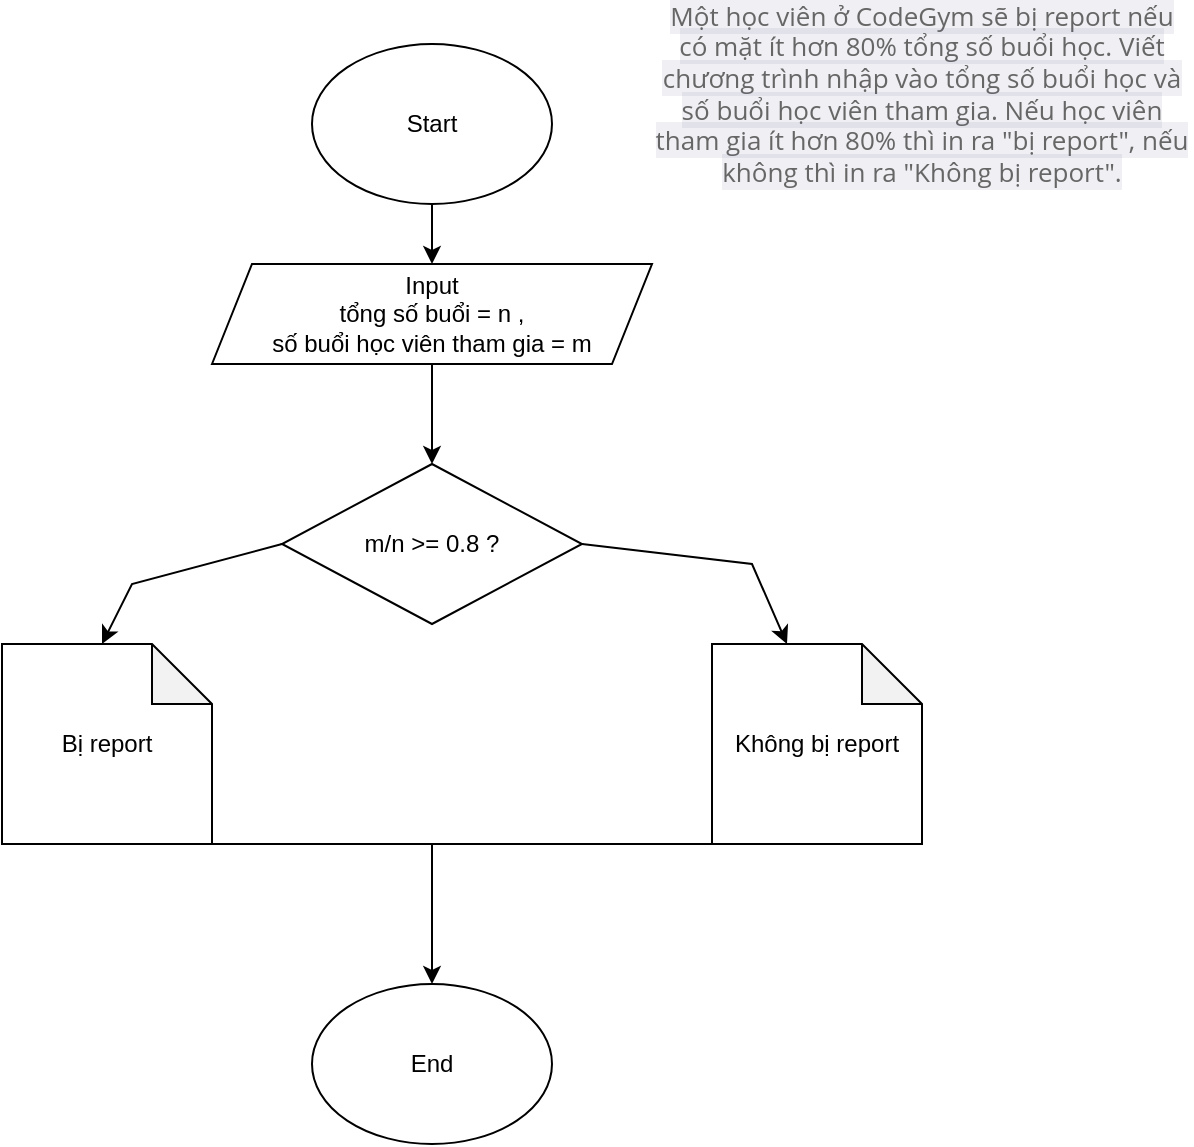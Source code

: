 <mxfile version="16.6.2" type="device"><diagram id="uWrFZJeJz-SVFk3hfw7a" name="Page-1"><mxGraphModel dx="1038" dy="579" grid="1" gridSize="10" guides="1" tooltips="1" connect="1" arrows="1" fold="1" page="1" pageScale="1" pageWidth="827" pageHeight="1169" math="0" shadow="0"><root><mxCell id="0"/><mxCell id="1" parent="0"/><mxCell id="sxartxa-53ERad_pdzEb-1" value="&lt;span style=&quot;color: rgb(102 , 102 , 102) ; font-family: &amp;#34;open sans&amp;#34; ; font-size: 13px ; background-color: rgba(82 , 82 , 128 , 0.09)&quot;&gt;Một học viên ở CodeGym sẽ bị report nếu có mặt ít hơn 80% tổng số buổi học. Viết chương trình nhập vào tổng số buổi học và số buổi học viên tham gia. Nếu học viên tham gia ít hơn 80% thì in ra &quot;bị report&quot;, nếu không thì in ra &quot;Không bị report&quot;.&lt;/span&gt;" style="text;html=1;strokeColor=none;fillColor=none;align=center;verticalAlign=middle;whiteSpace=wrap;rounded=0;" vertex="1" parent="1"><mxGeometry x="510" y="70" width="270" height="30" as="geometry"/></mxCell><mxCell id="sxartxa-53ERad_pdzEb-2" value="Start" style="ellipse;whiteSpace=wrap;html=1;" vertex="1" parent="1"><mxGeometry x="340" y="60" width="120" height="80" as="geometry"/></mxCell><mxCell id="sxartxa-53ERad_pdzEb-3" value="Input &lt;br&gt;tổng số buổi = n , &lt;br&gt;số buổi học viên tham gia = m" style="shape=parallelogram;perimeter=parallelogramPerimeter;whiteSpace=wrap;html=1;fixedSize=1;" vertex="1" parent="1"><mxGeometry x="290" y="170" width="220" height="50" as="geometry"/></mxCell><mxCell id="sxartxa-53ERad_pdzEb-6" value="End" style="ellipse;whiteSpace=wrap;html=1;" vertex="1" parent="1"><mxGeometry x="340" y="530" width="120" height="80" as="geometry"/></mxCell><mxCell id="sxartxa-53ERad_pdzEb-7" value="" style="endArrow=classic;html=1;rounded=0;entryX=0;entryY=0;entryDx=50;entryDy=0;entryPerimeter=0;exitX=0;exitY=0.5;exitDx=0;exitDy=0;" edge="1" parent="1" source="sxartxa-53ERad_pdzEb-11" target="sxartxa-53ERad_pdzEb-12"><mxGeometry width="50" height="50" relative="1" as="geometry"><mxPoint x="400" y="320" as="sourcePoint"/><mxPoint x="400" y="360" as="targetPoint"/><Array as="points"><mxPoint x="250" y="330"/></Array></mxGeometry></mxCell><mxCell id="sxartxa-53ERad_pdzEb-8" value="" style="endArrow=classic;html=1;rounded=0;" edge="1" parent="1" target="sxartxa-53ERad_pdzEb-6"><mxGeometry width="50" height="50" relative="1" as="geometry"><mxPoint x="400" y="460" as="sourcePoint"/><mxPoint x="403.75" y="380" as="targetPoint"/></mxGeometry></mxCell><mxCell id="sxartxa-53ERad_pdzEb-9" value="" style="endArrow=classic;html=1;rounded=0;exitX=0.5;exitY=1;exitDx=0;exitDy=0;" edge="1" parent="1" source="sxartxa-53ERad_pdzEb-3"><mxGeometry width="50" height="50" relative="1" as="geometry"><mxPoint x="420" y="340" as="sourcePoint"/><mxPoint x="400" y="270" as="targetPoint"/></mxGeometry></mxCell><mxCell id="sxartxa-53ERad_pdzEb-10" value="" style="endArrow=classic;html=1;rounded=0;exitX=0.5;exitY=1;exitDx=0;exitDy=0;" edge="1" parent="1" source="sxartxa-53ERad_pdzEb-2" target="sxartxa-53ERad_pdzEb-3"><mxGeometry width="50" height="50" relative="1" as="geometry"><mxPoint x="410" y="210" as="sourcePoint"/><mxPoint x="410" y="270" as="targetPoint"/></mxGeometry></mxCell><mxCell id="sxartxa-53ERad_pdzEb-11" value="m/n &amp;gt;= 0.8 ?" style="rhombus;whiteSpace=wrap;html=1;" vertex="1" parent="1"><mxGeometry x="325" y="270" width="150" height="80" as="geometry"/></mxCell><mxCell id="sxartxa-53ERad_pdzEb-12" value="Bị report" style="shape=note;whiteSpace=wrap;html=1;backgroundOutline=1;darkOpacity=0.05;rotation=0;" vertex="1" parent="1"><mxGeometry x="185" y="360" width="105" height="100" as="geometry"/></mxCell><mxCell id="sxartxa-53ERad_pdzEb-13" value="Không bị report" style="shape=note;whiteSpace=wrap;html=1;backgroundOutline=1;darkOpacity=0.05;rotation=0;" vertex="1" parent="1"><mxGeometry x="540" y="360" width="105" height="100" as="geometry"/></mxCell><mxCell id="sxartxa-53ERad_pdzEb-14" value="" style="endArrow=classic;html=1;rounded=0;entryX=0;entryY=0;entryDx=37.5;entryDy=0;entryPerimeter=0;exitX=1;exitY=0.5;exitDx=0;exitDy=0;" edge="1" parent="1" source="sxartxa-53ERad_pdzEb-11" target="sxartxa-53ERad_pdzEb-13"><mxGeometry width="50" height="50" relative="1" as="geometry"><mxPoint x="410" y="330" as="sourcePoint"/><mxPoint x="245" y="420" as="targetPoint"/><Array as="points"><mxPoint x="560" y="320"/></Array></mxGeometry></mxCell><mxCell id="sxartxa-53ERad_pdzEb-15" value="" style="endArrow=none;html=1;rounded=0;exitX=1;exitY=1;exitDx=0;exitDy=0;exitPerimeter=0;entryX=0;entryY=1;entryDx=0;entryDy=0;entryPerimeter=0;" edge="1" parent="1" source="sxartxa-53ERad_pdzEb-12" target="sxartxa-53ERad_pdzEb-13"><mxGeometry width="50" height="50" relative="1" as="geometry"><mxPoint x="390" y="500" as="sourcePoint"/><mxPoint x="440" y="450" as="targetPoint"/></mxGeometry></mxCell></root></mxGraphModel></diagram></mxfile>